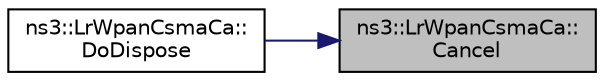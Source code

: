 digraph "ns3::LrWpanCsmaCa::Cancel"
{
 // LATEX_PDF_SIZE
  edge [fontname="Helvetica",fontsize="10",labelfontname="Helvetica",labelfontsize="10"];
  node [fontname="Helvetica",fontsize="10",shape=record];
  rankdir="RL";
  Node1 [label="ns3::LrWpanCsmaCa::\lCancel",height=0.2,width=0.4,color="black", fillcolor="grey75", style="filled", fontcolor="black",tooltip="Cancel CSMA-CA algorithm."];
  Node1 -> Node2 [dir="back",color="midnightblue",fontsize="10",style="solid",fontname="Helvetica"];
  Node2 [label="ns3::LrWpanCsmaCa::\lDoDispose",height=0.2,width=0.4,color="black", fillcolor="white", style="filled",URL="$classns3_1_1_lr_wpan_csma_ca.html#abef13463bed3244a9d5aba99a9a85c92",tooltip="Destructor implementation."];
}
